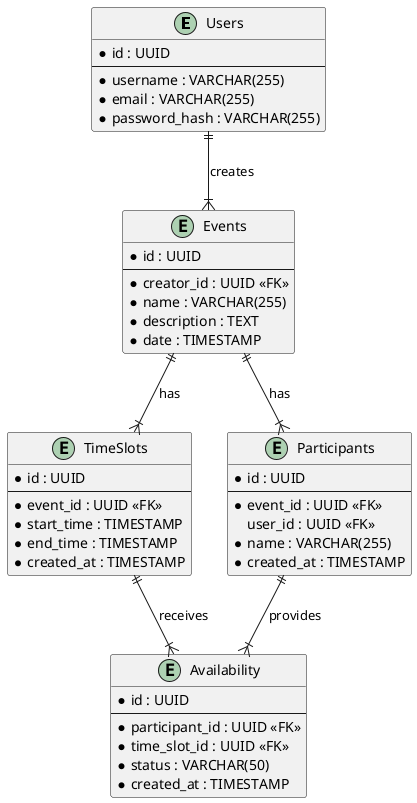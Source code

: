 @startuml
entity Users {
  * id : UUID
  --
  * username : VARCHAR(255)
  * email : VARCHAR(255)
  * password_hash : VARCHAR(255)
}

entity Events {
  * id : UUID
  --
  * creator_id : UUID <<FK>>
  * name : VARCHAR(255)
  * description : TEXT
  * date : TIMESTAMP
}

entity TimeSlots {
  * id : UUID
  --
  * event_id : UUID <<FK>>
  * start_time : TIMESTAMP
  * end_time : TIMESTAMP
  * created_at : TIMESTAMP
}

entity Participants {
  * id : UUID
  --
  * event_id : UUID <<FK>>
  user_id : UUID <<FK>>
  * name : VARCHAR(255)
  * created_at : TIMESTAMP
}

entity Availability {
  * id : UUID
  --
  * participant_id : UUID <<FK>>
  * time_slot_id : UUID <<FK>>
  * status : VARCHAR(50)
  * created_at : TIMESTAMP
}

Users ||--|{ Events : creates
Events ||--|{ TimeSlots : has
Events ||--|{ Participants : has
Participants ||--|{ Availability : provides
TimeSlots ||--|{ Availability : receives
@enduml
